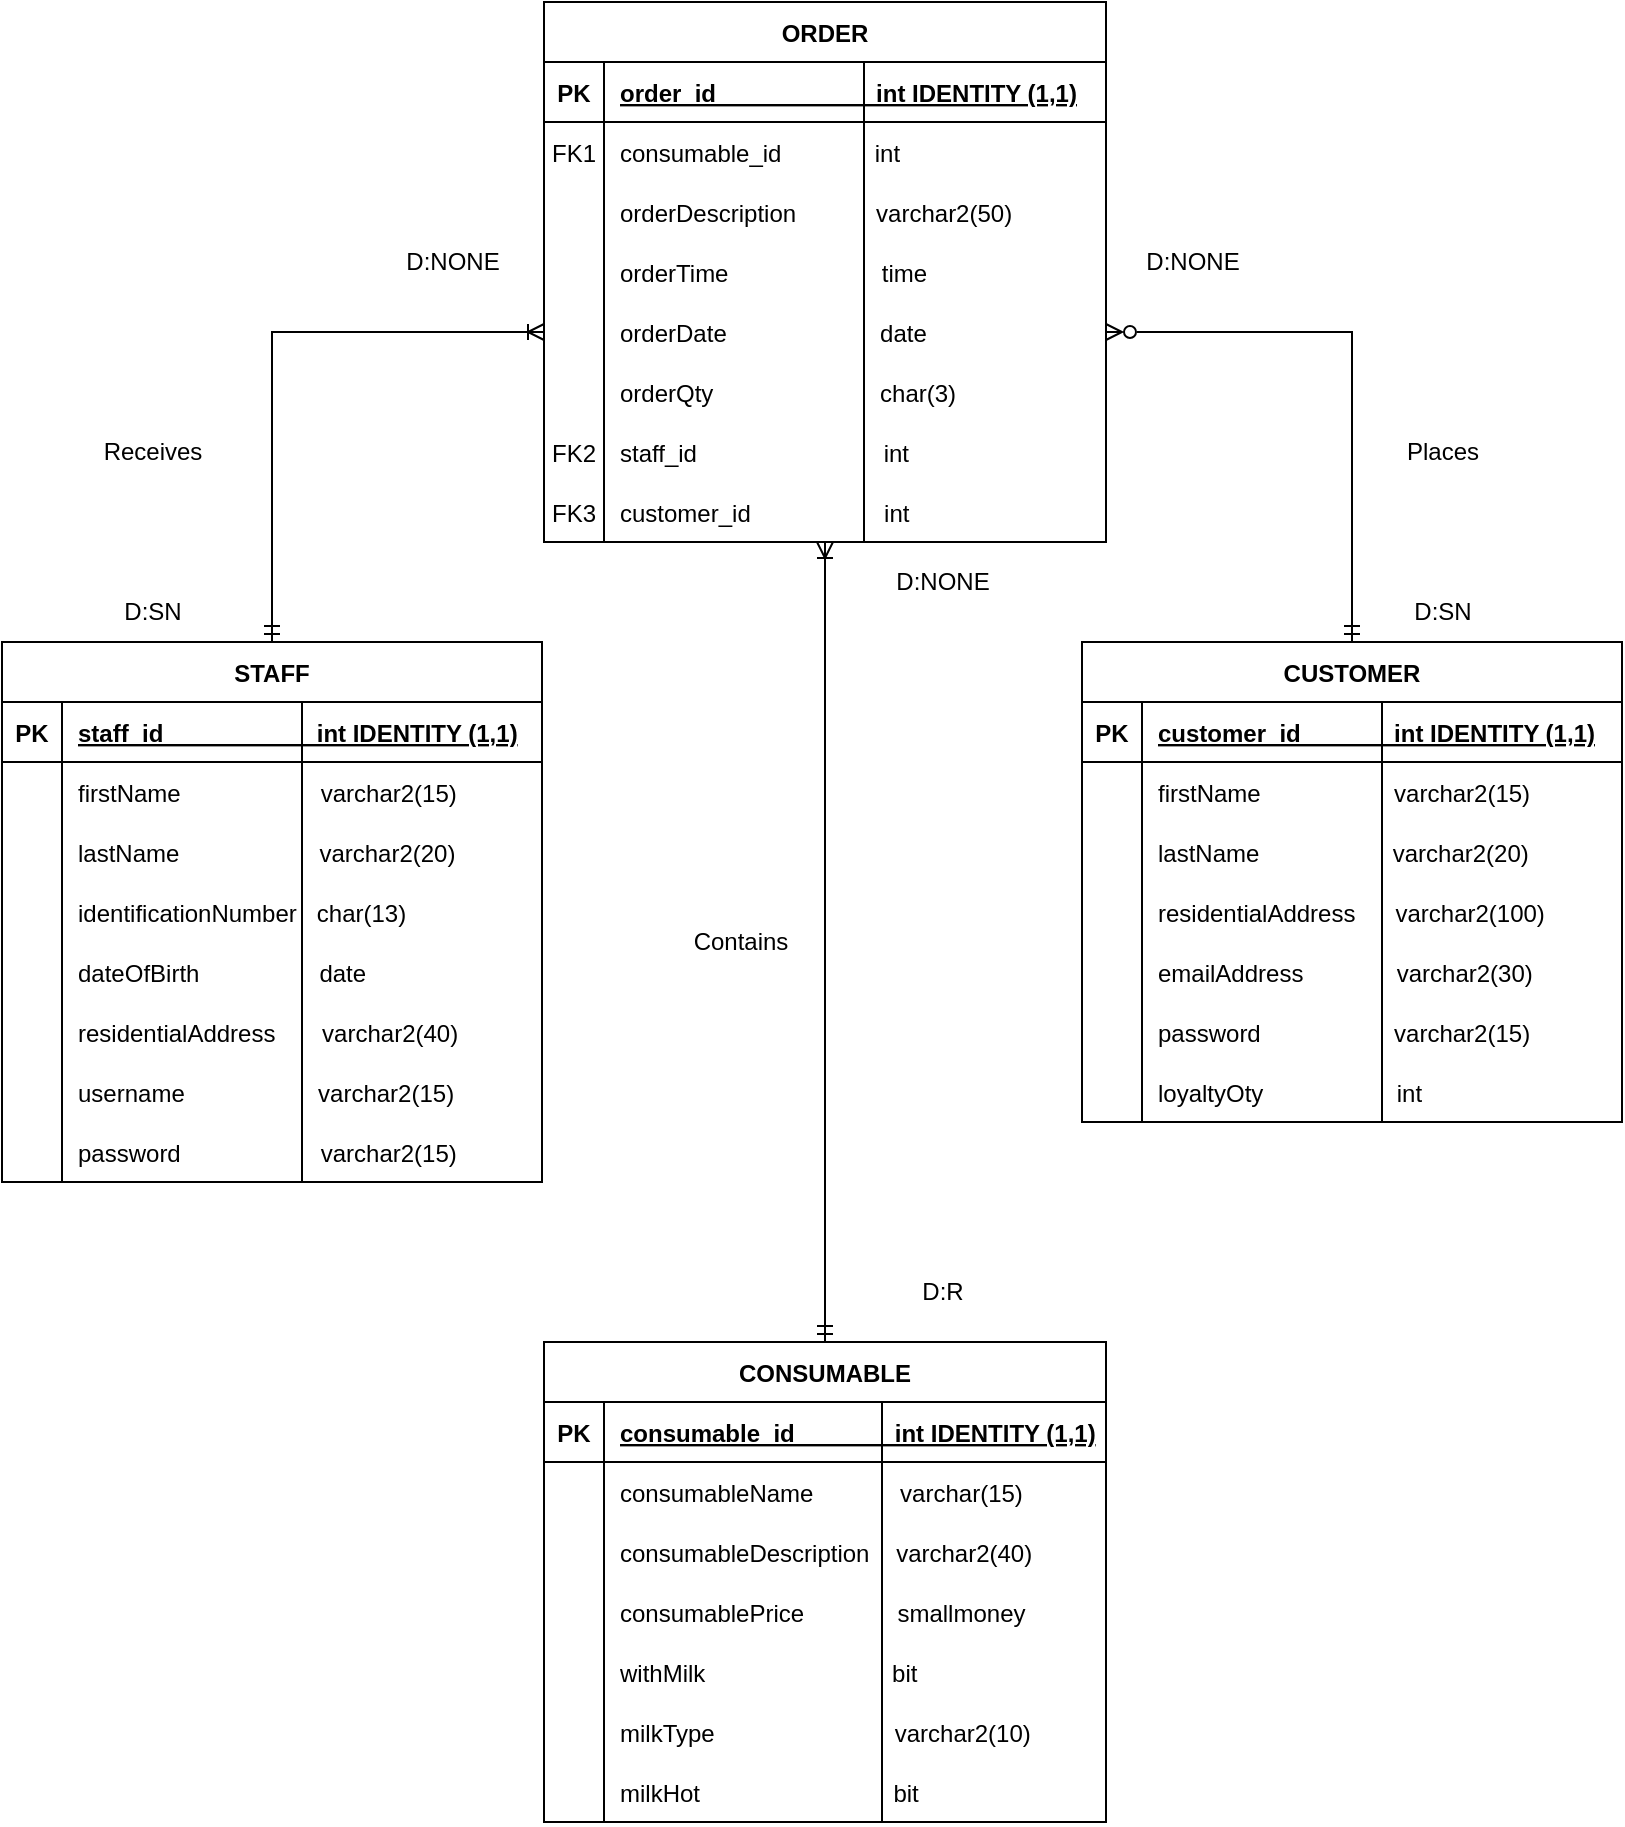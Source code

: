 <mxfile version="20.3.0" type="github">
  <diagram id="R2lEEEUBdFMjLlhIrx00" name="Page-1">
    <mxGraphModel dx="700" dy="744" grid="1" gridSize="10" guides="1" tooltips="1" connect="1" arrows="1" fold="1" page="1" pageScale="1" pageWidth="827" pageHeight="1169" math="0" shadow="0" extFonts="Permanent Marker^https://fonts.googleapis.com/css?family=Permanent+Marker">
      <root>
        <mxCell id="0" />
        <mxCell id="1" parent="0" />
        <mxCell id="C-vyLk0tnHw3VtMMgP7b-2" value="ORDER" style="shape=table;startSize=30;container=1;collapsible=1;childLayout=tableLayout;fixedRows=1;rowLines=0;fontStyle=1;align=center;resizeLast=1;" parent="1" vertex="1">
          <mxGeometry x="281" y="50" width="281" height="270" as="geometry" />
        </mxCell>
        <mxCell id="C-vyLk0tnHw3VtMMgP7b-3" value="" style="shape=partialRectangle;collapsible=0;dropTarget=0;pointerEvents=0;fillColor=none;points=[[0,0.5],[1,0.5]];portConstraint=eastwest;top=0;left=0;right=0;bottom=1;" parent="C-vyLk0tnHw3VtMMgP7b-2" vertex="1">
          <mxGeometry y="30" width="281" height="30" as="geometry" />
        </mxCell>
        <mxCell id="C-vyLk0tnHw3VtMMgP7b-4" value="PK" style="shape=partialRectangle;overflow=hidden;connectable=0;fillColor=none;top=0;left=0;bottom=0;right=0;fontStyle=1;" parent="C-vyLk0tnHw3VtMMgP7b-3" vertex="1">
          <mxGeometry width="30" height="30" as="geometry">
            <mxRectangle width="30" height="30" as="alternateBounds" />
          </mxGeometry>
        </mxCell>
        <mxCell id="C-vyLk0tnHw3VtMMgP7b-5" value="order_id                        int IDENTITY (1,1)" style="shape=partialRectangle;overflow=hidden;connectable=0;fillColor=none;top=0;left=0;bottom=0;right=0;align=left;spacingLeft=6;fontStyle=5;" parent="C-vyLk0tnHw3VtMMgP7b-3" vertex="1">
          <mxGeometry x="30" width="251" height="30" as="geometry">
            <mxRectangle width="251" height="30" as="alternateBounds" />
          </mxGeometry>
        </mxCell>
        <mxCell id="rXJjkNlgeT1oazVT6wxV-20" value="" style="shape=partialRectangle;collapsible=0;dropTarget=0;pointerEvents=0;fillColor=none;points=[[0,0.5],[1,0.5]];portConstraint=eastwest;top=0;left=0;right=0;bottom=0;" parent="C-vyLk0tnHw3VtMMgP7b-2" vertex="1">
          <mxGeometry y="60" width="281" height="30" as="geometry" />
        </mxCell>
        <mxCell id="rXJjkNlgeT1oazVT6wxV-21" value="FK1" style="shape=partialRectangle;overflow=hidden;connectable=0;fillColor=none;top=0;left=0;bottom=0;right=0;" parent="rXJjkNlgeT1oazVT6wxV-20" vertex="1">
          <mxGeometry width="30" height="30" as="geometry">
            <mxRectangle width="30" height="30" as="alternateBounds" />
          </mxGeometry>
        </mxCell>
        <mxCell id="rXJjkNlgeT1oazVT6wxV-22" value="consumable_id              int" style="shape=partialRectangle;overflow=hidden;connectable=0;fillColor=none;top=0;left=0;bottom=0;right=0;align=left;spacingLeft=6;" parent="rXJjkNlgeT1oazVT6wxV-20" vertex="1">
          <mxGeometry x="30" width="251" height="30" as="geometry">
            <mxRectangle width="251" height="30" as="alternateBounds" />
          </mxGeometry>
        </mxCell>
        <mxCell id="C-vyLk0tnHw3VtMMgP7b-9" value="" style="shape=partialRectangle;collapsible=0;dropTarget=0;pointerEvents=0;fillColor=none;points=[[0,0.5],[1,0.5]];portConstraint=eastwest;top=0;left=0;right=0;bottom=0;" parent="C-vyLk0tnHw3VtMMgP7b-2" vertex="1">
          <mxGeometry y="90" width="281" height="30" as="geometry" />
        </mxCell>
        <mxCell id="C-vyLk0tnHw3VtMMgP7b-10" value="" style="shape=partialRectangle;overflow=hidden;connectable=0;fillColor=none;top=0;left=0;bottom=0;right=0;" parent="C-vyLk0tnHw3VtMMgP7b-9" vertex="1">
          <mxGeometry width="30" height="30" as="geometry">
            <mxRectangle width="30" height="30" as="alternateBounds" />
          </mxGeometry>
        </mxCell>
        <mxCell id="C-vyLk0tnHw3VtMMgP7b-11" value="orderDescription            varchar2(50)" style="shape=partialRectangle;overflow=hidden;connectable=0;fillColor=none;top=0;left=0;bottom=0;right=0;align=left;spacingLeft=6;" parent="C-vyLk0tnHw3VtMMgP7b-9" vertex="1">
          <mxGeometry x="30" width="251" height="30" as="geometry">
            <mxRectangle width="251" height="30" as="alternateBounds" />
          </mxGeometry>
        </mxCell>
        <mxCell id="rXJjkNlgeT1oazVT6wxV-23" value="" style="shape=partialRectangle;collapsible=0;dropTarget=0;pointerEvents=0;fillColor=none;points=[[0,0.5],[1,0.5]];portConstraint=eastwest;top=0;left=0;right=0;bottom=0;" parent="C-vyLk0tnHw3VtMMgP7b-2" vertex="1">
          <mxGeometry y="120" width="281" height="30" as="geometry" />
        </mxCell>
        <mxCell id="rXJjkNlgeT1oazVT6wxV-24" value="" style="shape=partialRectangle;overflow=hidden;connectable=0;fillColor=none;top=0;left=0;bottom=0;right=0;" parent="rXJjkNlgeT1oazVT6wxV-23" vertex="1">
          <mxGeometry width="30" height="30" as="geometry">
            <mxRectangle width="30" height="30" as="alternateBounds" />
          </mxGeometry>
        </mxCell>
        <mxCell id="rXJjkNlgeT1oazVT6wxV-25" value="orderTime                       time" style="shape=partialRectangle;overflow=hidden;connectable=0;fillColor=none;top=0;left=0;bottom=0;right=0;align=left;spacingLeft=6;" parent="rXJjkNlgeT1oazVT6wxV-23" vertex="1">
          <mxGeometry x="30" width="251" height="30" as="geometry">
            <mxRectangle width="251" height="30" as="alternateBounds" />
          </mxGeometry>
        </mxCell>
        <mxCell id="rXJjkNlgeT1oazVT6wxV-26" value="" style="shape=partialRectangle;collapsible=0;dropTarget=0;pointerEvents=0;fillColor=none;points=[[0,0.5],[1,0.5]];portConstraint=eastwest;top=0;left=0;right=0;bottom=0;" parent="C-vyLk0tnHw3VtMMgP7b-2" vertex="1">
          <mxGeometry y="150" width="281" height="30" as="geometry" />
        </mxCell>
        <mxCell id="rXJjkNlgeT1oazVT6wxV-27" value="" style="shape=partialRectangle;overflow=hidden;connectable=0;fillColor=none;top=0;left=0;bottom=0;right=0;" parent="rXJjkNlgeT1oazVT6wxV-26" vertex="1">
          <mxGeometry width="30" height="30" as="geometry">
            <mxRectangle width="30" height="30" as="alternateBounds" />
          </mxGeometry>
        </mxCell>
        <mxCell id="rXJjkNlgeT1oazVT6wxV-28" value="orderDate                       date" style="shape=partialRectangle;overflow=hidden;connectable=0;fillColor=none;top=0;left=0;bottom=0;right=0;align=left;spacingLeft=6;" parent="rXJjkNlgeT1oazVT6wxV-26" vertex="1">
          <mxGeometry x="30" width="251" height="30" as="geometry">
            <mxRectangle width="251" height="30" as="alternateBounds" />
          </mxGeometry>
        </mxCell>
        <mxCell id="djyleWO3_LEUnzENpv7C-2" value="" style="endArrow=none;html=1;rounded=0;" parent="C-vyLk0tnHw3VtMMgP7b-2" edge="1">
          <mxGeometry width="50" height="50" relative="1" as="geometry">
            <mxPoint x="160" y="270" as="sourcePoint" />
            <mxPoint x="160" y="30" as="targetPoint" />
          </mxGeometry>
        </mxCell>
        <mxCell id="c-Iyfut3ORe0_TNUpHwP-1" value="" style="shape=partialRectangle;collapsible=0;dropTarget=0;pointerEvents=0;fillColor=none;points=[[0,0.5],[1,0.5]];portConstraint=eastwest;top=0;left=0;right=0;bottom=0;" parent="C-vyLk0tnHw3VtMMgP7b-2" vertex="1">
          <mxGeometry y="180" width="281" height="30" as="geometry" />
        </mxCell>
        <mxCell id="c-Iyfut3ORe0_TNUpHwP-2" value="" style="shape=partialRectangle;overflow=hidden;connectable=0;fillColor=none;top=0;left=0;bottom=0;right=0;" parent="c-Iyfut3ORe0_TNUpHwP-1" vertex="1">
          <mxGeometry width="30" height="30" as="geometry">
            <mxRectangle width="30" height="30" as="alternateBounds" />
          </mxGeometry>
        </mxCell>
        <mxCell id="c-Iyfut3ORe0_TNUpHwP-3" value="orderQty                         char(3)" style="shape=partialRectangle;overflow=hidden;connectable=0;fillColor=none;top=0;left=0;bottom=0;right=0;align=left;spacingLeft=6;" parent="c-Iyfut3ORe0_TNUpHwP-1" vertex="1">
          <mxGeometry x="30" width="251" height="30" as="geometry">
            <mxRectangle width="251" height="30" as="alternateBounds" />
          </mxGeometry>
        </mxCell>
        <mxCell id="rXJjkNlgeT1oazVT6wxV-17" value="" style="shape=partialRectangle;collapsible=0;dropTarget=0;pointerEvents=0;fillColor=none;points=[[0,0.5],[1,0.5]];portConstraint=eastwest;top=0;left=0;right=0;bottom=0;" parent="C-vyLk0tnHw3VtMMgP7b-2" vertex="1">
          <mxGeometry y="210" width="281" height="30" as="geometry" />
        </mxCell>
        <mxCell id="rXJjkNlgeT1oazVT6wxV-18" value="FK2" style="shape=partialRectangle;overflow=hidden;connectable=0;fillColor=none;top=0;left=0;bottom=0;right=0;" parent="rXJjkNlgeT1oazVT6wxV-17" vertex="1">
          <mxGeometry width="30" height="30" as="geometry">
            <mxRectangle width="30" height="30" as="alternateBounds" />
          </mxGeometry>
        </mxCell>
        <mxCell id="rXJjkNlgeT1oazVT6wxV-19" value="staff_id                            int" style="shape=partialRectangle;overflow=hidden;connectable=0;fillColor=none;top=0;left=0;bottom=0;right=0;align=left;spacingLeft=6;" parent="rXJjkNlgeT1oazVT6wxV-17" vertex="1">
          <mxGeometry x="30" width="251" height="30" as="geometry">
            <mxRectangle width="251" height="30" as="alternateBounds" />
          </mxGeometry>
        </mxCell>
        <mxCell id="C-vyLk0tnHw3VtMMgP7b-6" value="" style="shape=partialRectangle;collapsible=0;dropTarget=0;pointerEvents=0;fillColor=none;points=[[0,0.5],[1,0.5]];portConstraint=eastwest;top=0;left=0;right=0;bottom=0;" parent="C-vyLk0tnHw3VtMMgP7b-2" vertex="1">
          <mxGeometry y="240" width="281" height="30" as="geometry" />
        </mxCell>
        <mxCell id="C-vyLk0tnHw3VtMMgP7b-7" value="FK3" style="shape=partialRectangle;overflow=hidden;connectable=0;fillColor=none;top=0;left=0;bottom=0;right=0;" parent="C-vyLk0tnHw3VtMMgP7b-6" vertex="1">
          <mxGeometry width="30" height="30" as="geometry">
            <mxRectangle width="30" height="30" as="alternateBounds" />
          </mxGeometry>
        </mxCell>
        <mxCell id="C-vyLk0tnHw3VtMMgP7b-8" value="customer_id                    int" style="shape=partialRectangle;overflow=hidden;connectable=0;fillColor=none;top=0;left=0;bottom=0;right=0;align=left;spacingLeft=6;" parent="C-vyLk0tnHw3VtMMgP7b-6" vertex="1">
          <mxGeometry x="30" width="251" height="30" as="geometry">
            <mxRectangle width="251" height="30" as="alternateBounds" />
          </mxGeometry>
        </mxCell>
        <mxCell id="rXJjkNlgeT1oazVT6wxV-5" style="edgeStyle=orthogonalEdgeStyle;rounded=0;orthogonalLoop=1;jettySize=auto;html=1;entryX=0.5;entryY=1;entryDx=0;entryDy=0;endArrow=ERoneToMany;endFill=0;startArrow=ERmandOne;startFill=0;" parent="1" source="C-vyLk0tnHw3VtMMgP7b-13" target="C-vyLk0tnHw3VtMMgP7b-2" edge="1">
          <mxGeometry relative="1" as="geometry" />
        </mxCell>
        <mxCell id="C-vyLk0tnHw3VtMMgP7b-13" value="CONSUMABLE" style="shape=table;startSize=30;container=1;collapsible=1;childLayout=tableLayout;fixedRows=1;rowLines=0;fontStyle=1;align=center;resizeLast=1;" parent="1" vertex="1">
          <mxGeometry x="281" y="720" width="281" height="240" as="geometry" />
        </mxCell>
        <mxCell id="C-vyLk0tnHw3VtMMgP7b-14" value="" style="shape=partialRectangle;collapsible=0;dropTarget=0;pointerEvents=0;fillColor=none;points=[[0,0.5],[1,0.5]];portConstraint=eastwest;top=0;left=0;right=0;bottom=1;" parent="C-vyLk0tnHw3VtMMgP7b-13" vertex="1">
          <mxGeometry y="30" width="281" height="30" as="geometry" />
        </mxCell>
        <mxCell id="C-vyLk0tnHw3VtMMgP7b-15" value="PK" style="shape=partialRectangle;overflow=hidden;connectable=0;fillColor=none;top=0;left=0;bottom=0;right=0;fontStyle=1;" parent="C-vyLk0tnHw3VtMMgP7b-14" vertex="1">
          <mxGeometry width="30" height="30" as="geometry">
            <mxRectangle width="30" height="30" as="alternateBounds" />
          </mxGeometry>
        </mxCell>
        <mxCell id="C-vyLk0tnHw3VtMMgP7b-16" value="consumable_id               int IDENTITY (1,1)" style="shape=partialRectangle;overflow=hidden;connectable=0;fillColor=none;top=0;left=0;bottom=0;right=0;align=left;spacingLeft=6;fontStyle=5;" parent="C-vyLk0tnHw3VtMMgP7b-14" vertex="1">
          <mxGeometry x="30" width="251" height="30" as="geometry">
            <mxRectangle width="251" height="30" as="alternateBounds" />
          </mxGeometry>
        </mxCell>
        <mxCell id="rXJjkNlgeT1oazVT6wxV-99" value="" style="shape=partialRectangle;collapsible=0;dropTarget=0;pointerEvents=0;fillColor=none;points=[[0,0.5],[1,0.5]];portConstraint=eastwest;top=0;left=0;right=0;bottom=0;" parent="C-vyLk0tnHw3VtMMgP7b-13" vertex="1">
          <mxGeometry y="60" width="281" height="30" as="geometry" />
        </mxCell>
        <mxCell id="rXJjkNlgeT1oazVT6wxV-100" value="" style="shape=partialRectangle;overflow=hidden;connectable=0;fillColor=none;top=0;left=0;bottom=0;right=0;" parent="rXJjkNlgeT1oazVT6wxV-99" vertex="1">
          <mxGeometry width="30" height="30" as="geometry">
            <mxRectangle width="30" height="30" as="alternateBounds" />
          </mxGeometry>
        </mxCell>
        <mxCell id="rXJjkNlgeT1oazVT6wxV-101" value="consumableName             varchar(15)" style="shape=partialRectangle;overflow=hidden;connectable=0;fillColor=none;top=0;left=0;bottom=0;right=0;align=left;spacingLeft=6;" parent="rXJjkNlgeT1oazVT6wxV-99" vertex="1">
          <mxGeometry x="30" width="251" height="30" as="geometry">
            <mxRectangle width="251" height="30" as="alternateBounds" />
          </mxGeometry>
        </mxCell>
        <mxCell id="C-vyLk0tnHw3VtMMgP7b-20" value="" style="shape=partialRectangle;collapsible=0;dropTarget=0;pointerEvents=0;fillColor=none;points=[[0,0.5],[1,0.5]];portConstraint=eastwest;top=0;left=0;right=0;bottom=0;" parent="C-vyLk0tnHw3VtMMgP7b-13" vertex="1">
          <mxGeometry y="90" width="281" height="30" as="geometry" />
        </mxCell>
        <mxCell id="C-vyLk0tnHw3VtMMgP7b-21" value="" style="shape=partialRectangle;overflow=hidden;connectable=0;fillColor=none;top=0;left=0;bottom=0;right=0;" parent="C-vyLk0tnHw3VtMMgP7b-20" vertex="1">
          <mxGeometry width="30" height="30" as="geometry">
            <mxRectangle width="30" height="30" as="alternateBounds" />
          </mxGeometry>
        </mxCell>
        <mxCell id="C-vyLk0tnHw3VtMMgP7b-22" value="consumableDescription    varchar2(40)" style="shape=partialRectangle;overflow=hidden;connectable=0;fillColor=none;top=0;left=0;bottom=0;right=0;align=left;spacingLeft=6;" parent="C-vyLk0tnHw3VtMMgP7b-20" vertex="1">
          <mxGeometry x="30" width="251" height="30" as="geometry">
            <mxRectangle width="251" height="30" as="alternateBounds" />
          </mxGeometry>
        </mxCell>
        <mxCell id="rXJjkNlgeT1oazVT6wxV-78" value="" style="shape=partialRectangle;collapsible=0;dropTarget=0;pointerEvents=0;fillColor=none;points=[[0,0.5],[1,0.5]];portConstraint=eastwest;top=0;left=0;right=0;bottom=0;" parent="C-vyLk0tnHw3VtMMgP7b-13" vertex="1">
          <mxGeometry y="120" width="281" height="30" as="geometry" />
        </mxCell>
        <mxCell id="rXJjkNlgeT1oazVT6wxV-79" value="" style="shape=partialRectangle;overflow=hidden;connectable=0;fillColor=none;top=0;left=0;bottom=0;right=0;" parent="rXJjkNlgeT1oazVT6wxV-78" vertex="1">
          <mxGeometry width="30" height="30" as="geometry">
            <mxRectangle width="30" height="30" as="alternateBounds" />
          </mxGeometry>
        </mxCell>
        <mxCell id="rXJjkNlgeT1oazVT6wxV-80" value="consumablePrice              smallmoney" style="shape=partialRectangle;overflow=hidden;connectable=0;fillColor=none;top=0;left=0;bottom=0;right=0;align=left;spacingLeft=6;" parent="rXJjkNlgeT1oazVT6wxV-78" vertex="1">
          <mxGeometry x="30" width="251" height="30" as="geometry">
            <mxRectangle width="251" height="30" as="alternateBounds" />
          </mxGeometry>
        </mxCell>
        <mxCell id="rXJjkNlgeT1oazVT6wxV-90" value="" style="shape=partialRectangle;collapsible=0;dropTarget=0;pointerEvents=0;fillColor=none;points=[[0,0.5],[1,0.5]];portConstraint=eastwest;top=0;left=0;right=0;bottom=0;" parent="C-vyLk0tnHw3VtMMgP7b-13" vertex="1">
          <mxGeometry y="150" width="281" height="30" as="geometry" />
        </mxCell>
        <mxCell id="rXJjkNlgeT1oazVT6wxV-91" value="" style="shape=partialRectangle;overflow=hidden;connectable=0;fillColor=none;top=0;left=0;bottom=0;right=0;" parent="rXJjkNlgeT1oazVT6wxV-90" vertex="1">
          <mxGeometry width="30" height="30" as="geometry">
            <mxRectangle width="30" height="30" as="alternateBounds" />
          </mxGeometry>
        </mxCell>
        <mxCell id="rXJjkNlgeT1oazVT6wxV-92" value="withMilk                            bit" style="shape=partialRectangle;overflow=hidden;connectable=0;fillColor=none;top=0;left=0;bottom=0;right=0;align=left;spacingLeft=6;" parent="rXJjkNlgeT1oazVT6wxV-90" vertex="1">
          <mxGeometry x="30" width="251" height="30" as="geometry">
            <mxRectangle width="251" height="30" as="alternateBounds" />
          </mxGeometry>
        </mxCell>
        <mxCell id="rXJjkNlgeT1oazVT6wxV-93" value="" style="shape=partialRectangle;collapsible=0;dropTarget=0;pointerEvents=0;fillColor=none;points=[[0,0.5],[1,0.5]];portConstraint=eastwest;top=0;left=0;right=0;bottom=0;" parent="C-vyLk0tnHw3VtMMgP7b-13" vertex="1">
          <mxGeometry y="180" width="281" height="30" as="geometry" />
        </mxCell>
        <mxCell id="rXJjkNlgeT1oazVT6wxV-94" value="" style="shape=partialRectangle;overflow=hidden;connectable=0;fillColor=none;top=0;left=0;bottom=0;right=0;" parent="rXJjkNlgeT1oazVT6wxV-93" vertex="1">
          <mxGeometry width="30" height="30" as="geometry">
            <mxRectangle width="30" height="30" as="alternateBounds" />
          </mxGeometry>
        </mxCell>
        <mxCell id="rXJjkNlgeT1oazVT6wxV-95" value="milkType                           varchar2(10)" style="shape=partialRectangle;overflow=hidden;connectable=0;fillColor=none;top=0;left=0;bottom=0;right=0;align=left;spacingLeft=6;" parent="rXJjkNlgeT1oazVT6wxV-93" vertex="1">
          <mxGeometry x="30" width="251" height="30" as="geometry">
            <mxRectangle width="251" height="30" as="alternateBounds" />
          </mxGeometry>
        </mxCell>
        <mxCell id="rXJjkNlgeT1oazVT6wxV-96" value="" style="shape=partialRectangle;collapsible=0;dropTarget=0;pointerEvents=0;fillColor=none;points=[[0,0.5],[1,0.5]];portConstraint=eastwest;top=0;left=0;right=0;bottom=0;" parent="C-vyLk0tnHw3VtMMgP7b-13" vertex="1">
          <mxGeometry y="210" width="281" height="30" as="geometry" />
        </mxCell>
        <mxCell id="rXJjkNlgeT1oazVT6wxV-97" value="" style="shape=partialRectangle;overflow=hidden;connectable=0;fillColor=none;top=0;left=0;bottom=0;right=0;" parent="rXJjkNlgeT1oazVT6wxV-96" vertex="1">
          <mxGeometry width="30" height="30" as="geometry">
            <mxRectangle width="30" height="30" as="alternateBounds" />
          </mxGeometry>
        </mxCell>
        <mxCell id="rXJjkNlgeT1oazVT6wxV-98" value="milkHot                             bit" style="shape=partialRectangle;overflow=hidden;connectable=0;fillColor=none;top=0;left=0;bottom=0;right=0;align=left;spacingLeft=6;" parent="rXJjkNlgeT1oazVT6wxV-96" vertex="1">
          <mxGeometry x="30" width="251" height="30" as="geometry">
            <mxRectangle width="251" height="30" as="alternateBounds" />
          </mxGeometry>
        </mxCell>
        <mxCell id="C-vyLk0tnHw3VtMMgP7b-23" value="CUSTOMER" style="shape=table;startSize=30;container=1;collapsible=1;childLayout=tableLayout;fixedRows=1;rowLines=0;fontStyle=1;align=center;resizeLast=1;" parent="1" vertex="1">
          <mxGeometry x="550" y="370" width="270" height="240" as="geometry" />
        </mxCell>
        <mxCell id="C-vyLk0tnHw3VtMMgP7b-24" value="" style="shape=partialRectangle;collapsible=0;dropTarget=0;pointerEvents=0;fillColor=none;points=[[0,0.5],[1,0.5]];portConstraint=eastwest;top=0;left=0;right=0;bottom=1;" parent="C-vyLk0tnHw3VtMMgP7b-23" vertex="1">
          <mxGeometry y="30" width="270" height="30" as="geometry" />
        </mxCell>
        <mxCell id="C-vyLk0tnHw3VtMMgP7b-25" value="PK" style="shape=partialRectangle;overflow=hidden;connectable=0;fillColor=none;top=0;left=0;bottom=0;right=0;fontStyle=1;" parent="C-vyLk0tnHw3VtMMgP7b-24" vertex="1">
          <mxGeometry width="30" height="30" as="geometry">
            <mxRectangle width="30" height="30" as="alternateBounds" />
          </mxGeometry>
        </mxCell>
        <mxCell id="C-vyLk0tnHw3VtMMgP7b-26" value="customer_id              int IDENTITY (1,1)" style="shape=partialRectangle;overflow=hidden;connectable=0;fillColor=none;top=0;left=0;bottom=0;right=0;align=left;spacingLeft=6;fontStyle=5;" parent="C-vyLk0tnHw3VtMMgP7b-24" vertex="1">
          <mxGeometry x="30" width="240" height="30" as="geometry">
            <mxRectangle width="240" height="30" as="alternateBounds" />
          </mxGeometry>
        </mxCell>
        <mxCell id="rXJjkNlgeT1oazVT6wxV-29" value="" style="shape=partialRectangle;collapsible=0;dropTarget=0;pointerEvents=0;fillColor=none;points=[[0,0.5],[1,0.5]];portConstraint=eastwest;top=0;left=0;right=0;bottom=0;" parent="C-vyLk0tnHw3VtMMgP7b-23" vertex="1">
          <mxGeometry y="60" width="270" height="30" as="geometry" />
        </mxCell>
        <mxCell id="rXJjkNlgeT1oazVT6wxV-30" value="" style="shape=partialRectangle;overflow=hidden;connectable=0;fillColor=none;top=0;left=0;bottom=0;right=0;" parent="rXJjkNlgeT1oazVT6wxV-29" vertex="1">
          <mxGeometry width="30" height="30" as="geometry">
            <mxRectangle width="30" height="30" as="alternateBounds" />
          </mxGeometry>
        </mxCell>
        <mxCell id="rXJjkNlgeT1oazVT6wxV-31" value="firstName                    varchar2(15)" style="shape=partialRectangle;overflow=hidden;connectable=0;fillColor=none;top=0;left=0;bottom=0;right=0;align=left;spacingLeft=6;" parent="rXJjkNlgeT1oazVT6wxV-29" vertex="1">
          <mxGeometry x="30" width="240" height="30" as="geometry">
            <mxRectangle width="240" height="30" as="alternateBounds" />
          </mxGeometry>
        </mxCell>
        <mxCell id="rXJjkNlgeT1oazVT6wxV-32" value="" style="shape=partialRectangle;collapsible=0;dropTarget=0;pointerEvents=0;fillColor=none;points=[[0,0.5],[1,0.5]];portConstraint=eastwest;top=0;left=0;right=0;bottom=0;" parent="C-vyLk0tnHw3VtMMgP7b-23" vertex="1">
          <mxGeometry y="90" width="270" height="30" as="geometry" />
        </mxCell>
        <mxCell id="rXJjkNlgeT1oazVT6wxV-33" value="" style="shape=partialRectangle;overflow=hidden;connectable=0;fillColor=none;top=0;left=0;bottom=0;right=0;" parent="rXJjkNlgeT1oazVT6wxV-32" vertex="1">
          <mxGeometry width="30" height="30" as="geometry">
            <mxRectangle width="30" height="30" as="alternateBounds" />
          </mxGeometry>
        </mxCell>
        <mxCell id="rXJjkNlgeT1oazVT6wxV-34" value="lastName                    varchar2(20)" style="shape=partialRectangle;overflow=hidden;connectable=0;fillColor=none;top=0;left=0;bottom=0;right=0;align=left;spacingLeft=6;" parent="rXJjkNlgeT1oazVT6wxV-32" vertex="1">
          <mxGeometry x="30" width="240" height="30" as="geometry">
            <mxRectangle width="240" height="30" as="alternateBounds" />
          </mxGeometry>
        </mxCell>
        <mxCell id="rXJjkNlgeT1oazVT6wxV-48" value="" style="shape=partialRectangle;collapsible=0;dropTarget=0;pointerEvents=0;fillColor=none;points=[[0,0.5],[1,0.5]];portConstraint=eastwest;top=0;left=0;right=0;bottom=0;" parent="C-vyLk0tnHw3VtMMgP7b-23" vertex="1">
          <mxGeometry y="120" width="270" height="30" as="geometry" />
        </mxCell>
        <mxCell id="rXJjkNlgeT1oazVT6wxV-49" value="" style="shape=partialRectangle;overflow=hidden;connectable=0;fillColor=none;top=0;left=0;bottom=0;right=0;" parent="rXJjkNlgeT1oazVT6wxV-48" vertex="1">
          <mxGeometry width="30" height="30" as="geometry">
            <mxRectangle width="30" height="30" as="alternateBounds" />
          </mxGeometry>
        </mxCell>
        <mxCell id="rXJjkNlgeT1oazVT6wxV-50" value="residentialAddress      varchar2(100)" style="shape=partialRectangle;overflow=hidden;connectable=0;fillColor=none;top=0;left=0;bottom=0;right=0;align=left;spacingLeft=6;" parent="rXJjkNlgeT1oazVT6wxV-48" vertex="1">
          <mxGeometry x="30" width="240" height="30" as="geometry">
            <mxRectangle width="240" height="30" as="alternateBounds" />
          </mxGeometry>
        </mxCell>
        <mxCell id="rXJjkNlgeT1oazVT6wxV-51" value="" style="shape=partialRectangle;collapsible=0;dropTarget=0;pointerEvents=0;fillColor=none;points=[[0,0.5],[1,0.5]];portConstraint=eastwest;top=0;left=0;right=0;bottom=0;" parent="C-vyLk0tnHw3VtMMgP7b-23" vertex="1">
          <mxGeometry y="150" width="270" height="30" as="geometry" />
        </mxCell>
        <mxCell id="rXJjkNlgeT1oazVT6wxV-52" value="" style="shape=partialRectangle;overflow=hidden;connectable=0;fillColor=none;top=0;left=0;bottom=0;right=0;" parent="rXJjkNlgeT1oazVT6wxV-51" vertex="1">
          <mxGeometry width="30" height="30" as="geometry">
            <mxRectangle width="30" height="30" as="alternateBounds" />
          </mxGeometry>
        </mxCell>
        <mxCell id="rXJjkNlgeT1oazVT6wxV-53" value="emailAddress              varchar2(30)" style="shape=partialRectangle;overflow=hidden;connectable=0;fillColor=none;top=0;left=0;bottom=0;right=0;align=left;spacingLeft=6;" parent="rXJjkNlgeT1oazVT6wxV-51" vertex="1">
          <mxGeometry x="30" width="240" height="30" as="geometry">
            <mxRectangle width="240" height="30" as="alternateBounds" />
          </mxGeometry>
        </mxCell>
        <mxCell id="rXJjkNlgeT1oazVT6wxV-54" value="" style="shape=partialRectangle;collapsible=0;dropTarget=0;pointerEvents=0;fillColor=none;points=[[0,0.5],[1,0.5]];portConstraint=eastwest;top=0;left=0;right=0;bottom=0;" parent="C-vyLk0tnHw3VtMMgP7b-23" vertex="1">
          <mxGeometry y="180" width="270" height="30" as="geometry" />
        </mxCell>
        <mxCell id="rXJjkNlgeT1oazVT6wxV-55" value="" style="shape=partialRectangle;overflow=hidden;connectable=0;fillColor=none;top=0;left=0;bottom=0;right=0;" parent="rXJjkNlgeT1oazVT6wxV-54" vertex="1">
          <mxGeometry width="30" height="30" as="geometry">
            <mxRectangle width="30" height="30" as="alternateBounds" />
          </mxGeometry>
        </mxCell>
        <mxCell id="rXJjkNlgeT1oazVT6wxV-56" value="password                    varchar2(15)" style="shape=partialRectangle;overflow=hidden;connectable=0;fillColor=none;top=0;left=0;bottom=0;right=0;align=left;spacingLeft=6;" parent="rXJjkNlgeT1oazVT6wxV-54" vertex="1">
          <mxGeometry x="30" width="240" height="30" as="geometry">
            <mxRectangle width="240" height="30" as="alternateBounds" />
          </mxGeometry>
        </mxCell>
        <mxCell id="rXJjkNlgeT1oazVT6wxV-57" value="" style="shape=partialRectangle;collapsible=0;dropTarget=0;pointerEvents=0;fillColor=none;points=[[0,0.5],[1,0.5]];portConstraint=eastwest;top=0;left=0;right=0;bottom=0;" parent="C-vyLk0tnHw3VtMMgP7b-23" vertex="1">
          <mxGeometry y="210" width="270" height="30" as="geometry" />
        </mxCell>
        <mxCell id="rXJjkNlgeT1oazVT6wxV-58" value="" style="shape=partialRectangle;overflow=hidden;connectable=0;fillColor=none;top=0;left=0;bottom=0;right=0;" parent="rXJjkNlgeT1oazVT6wxV-57" vertex="1">
          <mxGeometry width="30" height="30" as="geometry">
            <mxRectangle width="30" height="30" as="alternateBounds" />
          </mxGeometry>
        </mxCell>
        <mxCell id="rXJjkNlgeT1oazVT6wxV-59" value="loyaltyOty                    int" style="shape=partialRectangle;overflow=hidden;connectable=0;fillColor=none;top=0;left=0;bottom=0;right=0;align=left;spacingLeft=6;" parent="rXJjkNlgeT1oazVT6wxV-57" vertex="1">
          <mxGeometry x="30" width="240" height="30" as="geometry">
            <mxRectangle width="240" height="30" as="alternateBounds" />
          </mxGeometry>
        </mxCell>
        <mxCell id="rXJjkNlgeT1oazVT6wxV-6" value="STAFF" style="shape=table;startSize=30;container=1;collapsible=1;childLayout=tableLayout;fixedRows=1;rowLines=0;fontStyle=1;align=center;resizeLast=1;" parent="1" vertex="1">
          <mxGeometry x="10" y="370" width="270" height="270" as="geometry" />
        </mxCell>
        <mxCell id="rXJjkNlgeT1oazVT6wxV-7" value="" style="shape=partialRectangle;collapsible=0;dropTarget=0;pointerEvents=0;fillColor=none;points=[[0,0.5],[1,0.5]];portConstraint=eastwest;top=0;left=0;right=0;bottom=1;" parent="rXJjkNlgeT1oazVT6wxV-6" vertex="1">
          <mxGeometry y="30" width="270" height="30" as="geometry" />
        </mxCell>
        <mxCell id="rXJjkNlgeT1oazVT6wxV-8" value="PK" style="shape=partialRectangle;overflow=hidden;connectable=0;fillColor=none;top=0;left=0;bottom=0;right=0;fontStyle=1;" parent="rXJjkNlgeT1oazVT6wxV-7" vertex="1">
          <mxGeometry width="30" height="30" as="geometry">
            <mxRectangle width="30" height="30" as="alternateBounds" />
          </mxGeometry>
        </mxCell>
        <mxCell id="rXJjkNlgeT1oazVT6wxV-9" value="staff_id                       int IDENTITY (1,1)" style="shape=partialRectangle;overflow=hidden;connectable=0;fillColor=none;top=0;left=0;bottom=0;right=0;align=left;spacingLeft=6;fontStyle=5;" parent="rXJjkNlgeT1oazVT6wxV-7" vertex="1">
          <mxGeometry x="30" width="240" height="30" as="geometry">
            <mxRectangle width="240" height="30" as="alternateBounds" />
          </mxGeometry>
        </mxCell>
        <mxCell id="rXJjkNlgeT1oazVT6wxV-13" value="" style="shape=partialRectangle;collapsible=0;dropTarget=0;pointerEvents=0;fillColor=none;points=[[0,0.5],[1,0.5]];portConstraint=eastwest;top=0;left=0;right=0;bottom=0;" parent="rXJjkNlgeT1oazVT6wxV-6" vertex="1">
          <mxGeometry y="60" width="270" height="30" as="geometry" />
        </mxCell>
        <mxCell id="rXJjkNlgeT1oazVT6wxV-14" value="" style="shape=partialRectangle;overflow=hidden;connectable=0;fillColor=none;top=0;left=0;bottom=0;right=0;" parent="rXJjkNlgeT1oazVT6wxV-13" vertex="1">
          <mxGeometry width="30" height="30" as="geometry">
            <mxRectangle width="30" height="30" as="alternateBounds" />
          </mxGeometry>
        </mxCell>
        <mxCell id="rXJjkNlgeT1oazVT6wxV-15" value="firstName                     varchar2(15)" style="shape=partialRectangle;overflow=hidden;connectable=0;fillColor=none;top=0;left=0;bottom=0;right=0;align=left;spacingLeft=6;" parent="rXJjkNlgeT1oazVT6wxV-13" vertex="1">
          <mxGeometry x="30" width="240" height="30" as="geometry">
            <mxRectangle width="240" height="30" as="alternateBounds" />
          </mxGeometry>
        </mxCell>
        <mxCell id="rXJjkNlgeT1oazVT6wxV-60" value="" style="shape=partialRectangle;collapsible=0;dropTarget=0;pointerEvents=0;fillColor=none;points=[[0,0.5],[1,0.5]];portConstraint=eastwest;top=0;left=0;right=0;bottom=0;" parent="rXJjkNlgeT1oazVT6wxV-6" vertex="1">
          <mxGeometry y="90" width="270" height="30" as="geometry" />
        </mxCell>
        <mxCell id="rXJjkNlgeT1oazVT6wxV-61" value="" style="shape=partialRectangle;overflow=hidden;connectable=0;fillColor=none;top=0;left=0;bottom=0;right=0;" parent="rXJjkNlgeT1oazVT6wxV-60" vertex="1">
          <mxGeometry width="30" height="30" as="geometry">
            <mxRectangle width="30" height="30" as="alternateBounds" />
          </mxGeometry>
        </mxCell>
        <mxCell id="rXJjkNlgeT1oazVT6wxV-62" value="lastName                     varchar2(20)" style="shape=partialRectangle;overflow=hidden;connectable=0;fillColor=none;top=0;left=0;bottom=0;right=0;align=left;spacingLeft=6;" parent="rXJjkNlgeT1oazVT6wxV-60" vertex="1">
          <mxGeometry x="30" width="240" height="30" as="geometry">
            <mxRectangle width="240" height="30" as="alternateBounds" />
          </mxGeometry>
        </mxCell>
        <mxCell id="rXJjkNlgeT1oazVT6wxV-63" value="" style="shape=partialRectangle;collapsible=0;dropTarget=0;pointerEvents=0;fillColor=none;points=[[0,0.5],[1,0.5]];portConstraint=eastwest;top=0;left=0;right=0;bottom=0;" parent="rXJjkNlgeT1oazVT6wxV-6" vertex="1">
          <mxGeometry y="120" width="270" height="30" as="geometry" />
        </mxCell>
        <mxCell id="rXJjkNlgeT1oazVT6wxV-64" value="" style="shape=partialRectangle;overflow=hidden;connectable=0;fillColor=none;top=0;left=0;bottom=0;right=0;" parent="rXJjkNlgeT1oazVT6wxV-63" vertex="1">
          <mxGeometry width="30" height="30" as="geometry">
            <mxRectangle width="30" height="30" as="alternateBounds" />
          </mxGeometry>
        </mxCell>
        <mxCell id="rXJjkNlgeT1oazVT6wxV-65" value="identificationNumber   char(13)" style="shape=partialRectangle;overflow=hidden;connectable=0;fillColor=none;top=0;left=0;bottom=0;right=0;align=left;spacingLeft=6;" parent="rXJjkNlgeT1oazVT6wxV-63" vertex="1">
          <mxGeometry x="30" width="240" height="30" as="geometry">
            <mxRectangle width="240" height="30" as="alternateBounds" />
          </mxGeometry>
        </mxCell>
        <mxCell id="rXJjkNlgeT1oazVT6wxV-66" value="" style="shape=partialRectangle;collapsible=0;dropTarget=0;pointerEvents=0;fillColor=none;points=[[0,0.5],[1,0.5]];portConstraint=eastwest;top=0;left=0;right=0;bottom=0;" parent="rXJjkNlgeT1oazVT6wxV-6" vertex="1">
          <mxGeometry y="150" width="270" height="30" as="geometry" />
        </mxCell>
        <mxCell id="rXJjkNlgeT1oazVT6wxV-67" value="" style="shape=partialRectangle;overflow=hidden;connectable=0;fillColor=none;top=0;left=0;bottom=0;right=0;" parent="rXJjkNlgeT1oazVT6wxV-66" vertex="1">
          <mxGeometry width="30" height="30" as="geometry">
            <mxRectangle width="30" height="30" as="alternateBounds" />
          </mxGeometry>
        </mxCell>
        <mxCell id="rXJjkNlgeT1oazVT6wxV-68" value="dateOfBirth                  date" style="shape=partialRectangle;overflow=hidden;connectable=0;fillColor=none;top=0;left=0;bottom=0;right=0;align=left;spacingLeft=6;" parent="rXJjkNlgeT1oazVT6wxV-66" vertex="1">
          <mxGeometry x="30" width="240" height="30" as="geometry">
            <mxRectangle width="240" height="30" as="alternateBounds" />
          </mxGeometry>
        </mxCell>
        <mxCell id="rXJjkNlgeT1oazVT6wxV-69" value="" style="shape=partialRectangle;collapsible=0;dropTarget=0;pointerEvents=0;fillColor=none;points=[[0,0.5],[1,0.5]];portConstraint=eastwest;top=0;left=0;right=0;bottom=0;" parent="rXJjkNlgeT1oazVT6wxV-6" vertex="1">
          <mxGeometry y="180" width="270" height="30" as="geometry" />
        </mxCell>
        <mxCell id="rXJjkNlgeT1oazVT6wxV-70" value="" style="shape=partialRectangle;overflow=hidden;connectable=0;fillColor=none;top=0;left=0;bottom=0;right=0;" parent="rXJjkNlgeT1oazVT6wxV-69" vertex="1">
          <mxGeometry width="30" height="30" as="geometry">
            <mxRectangle width="30" height="30" as="alternateBounds" />
          </mxGeometry>
        </mxCell>
        <mxCell id="rXJjkNlgeT1oazVT6wxV-71" value="residentialAddress       varchar2(40)" style="shape=partialRectangle;overflow=hidden;connectable=0;fillColor=none;top=0;left=0;bottom=0;right=0;align=left;spacingLeft=6;" parent="rXJjkNlgeT1oazVT6wxV-69" vertex="1">
          <mxGeometry x="30" width="240" height="30" as="geometry">
            <mxRectangle width="240" height="30" as="alternateBounds" />
          </mxGeometry>
        </mxCell>
        <mxCell id="rXJjkNlgeT1oazVT6wxV-72" value="" style="shape=partialRectangle;collapsible=0;dropTarget=0;pointerEvents=0;fillColor=none;points=[[0,0.5],[1,0.5]];portConstraint=eastwest;top=0;left=0;right=0;bottom=0;" parent="rXJjkNlgeT1oazVT6wxV-6" vertex="1">
          <mxGeometry y="210" width="270" height="30" as="geometry" />
        </mxCell>
        <mxCell id="rXJjkNlgeT1oazVT6wxV-73" value="" style="shape=partialRectangle;overflow=hidden;connectable=0;fillColor=none;top=0;left=0;bottom=0;right=0;" parent="rXJjkNlgeT1oazVT6wxV-72" vertex="1">
          <mxGeometry width="30" height="30" as="geometry">
            <mxRectangle width="30" height="30" as="alternateBounds" />
          </mxGeometry>
        </mxCell>
        <mxCell id="rXJjkNlgeT1oazVT6wxV-74" value="username                    varchar2(15)" style="shape=partialRectangle;overflow=hidden;connectable=0;fillColor=none;top=0;left=0;bottom=0;right=0;align=left;spacingLeft=6;" parent="rXJjkNlgeT1oazVT6wxV-72" vertex="1">
          <mxGeometry x="30" width="240" height="30" as="geometry">
            <mxRectangle width="240" height="30" as="alternateBounds" />
          </mxGeometry>
        </mxCell>
        <mxCell id="rXJjkNlgeT1oazVT6wxV-75" value="" style="shape=partialRectangle;collapsible=0;dropTarget=0;pointerEvents=0;fillColor=none;points=[[0,0.5],[1,0.5]];portConstraint=eastwest;top=0;left=0;right=0;bottom=0;" parent="rXJjkNlgeT1oazVT6wxV-6" vertex="1">
          <mxGeometry y="240" width="270" height="30" as="geometry" />
        </mxCell>
        <mxCell id="rXJjkNlgeT1oazVT6wxV-76" value="" style="shape=partialRectangle;overflow=hidden;connectable=0;fillColor=none;top=0;left=0;bottom=0;right=0;" parent="rXJjkNlgeT1oazVT6wxV-75" vertex="1">
          <mxGeometry width="30" height="30" as="geometry">
            <mxRectangle width="30" height="30" as="alternateBounds" />
          </mxGeometry>
        </mxCell>
        <mxCell id="rXJjkNlgeT1oazVT6wxV-77" value="password                     varchar2(15)" style="shape=partialRectangle;overflow=hidden;connectable=0;fillColor=none;top=0;left=0;bottom=0;right=0;align=left;spacingLeft=6;" parent="rXJjkNlgeT1oazVT6wxV-75" vertex="1">
          <mxGeometry x="30" width="240" height="30" as="geometry">
            <mxRectangle width="240" height="30" as="alternateBounds" />
          </mxGeometry>
        </mxCell>
        <mxCell id="rXJjkNlgeT1oazVT6wxV-16" style="edgeStyle=orthogonalEdgeStyle;rounded=0;orthogonalLoop=1;jettySize=auto;html=1;exitX=0.5;exitY=0;exitDx=0;exitDy=0;startArrow=ERmandOne;startFill=0;endArrow=ERoneToMany;endFill=0;entryX=0;entryY=0.5;entryDx=0;entryDy=0;" parent="1" source="rXJjkNlgeT1oazVT6wxV-6" target="rXJjkNlgeT1oazVT6wxV-26" edge="1">
          <mxGeometry relative="1" as="geometry">
            <mxPoint x="290" y="280" as="targetPoint" />
          </mxGeometry>
        </mxCell>
        <mxCell id="rXJjkNlgeT1oazVT6wxV-102" style="edgeStyle=orthogonalEdgeStyle;rounded=0;orthogonalLoop=1;jettySize=auto;html=1;exitX=0.5;exitY=0;exitDx=0;exitDy=0;startArrow=ERmandOne;startFill=0;endArrow=ERzeroToMany;endFill=0;entryX=1;entryY=0.5;entryDx=0;entryDy=0;" parent="1" source="C-vyLk0tnHw3VtMMgP7b-23" target="rXJjkNlgeT1oazVT6wxV-26" edge="1">
          <mxGeometry relative="1" as="geometry">
            <mxPoint x="490" y="320" as="targetPoint" />
          </mxGeometry>
        </mxCell>
        <mxCell id="djyleWO3_LEUnzENpv7C-3" value="" style="endArrow=none;html=1;rounded=0;" parent="1" edge="1">
          <mxGeometry width="50" height="50" relative="1" as="geometry">
            <mxPoint x="160" y="640" as="sourcePoint" />
            <mxPoint x="160" y="400" as="targetPoint" />
          </mxGeometry>
        </mxCell>
        <mxCell id="djyleWO3_LEUnzENpv7C-4" value="" style="endArrow=none;html=1;rounded=0;" parent="1" edge="1">
          <mxGeometry width="50" height="50" relative="1" as="geometry">
            <mxPoint x="700" y="610" as="sourcePoint" />
            <mxPoint x="700" y="400" as="targetPoint" />
          </mxGeometry>
        </mxCell>
        <mxCell id="djyleWO3_LEUnzENpv7C-5" value="" style="endArrow=none;html=1;rounded=0;" parent="1" edge="1">
          <mxGeometry width="50" height="50" relative="1" as="geometry">
            <mxPoint x="450" y="960" as="sourcePoint" />
            <mxPoint x="450" y="750" as="targetPoint" />
          </mxGeometry>
        </mxCell>
        <mxCell id="djyleWO3_LEUnzENpv7C-7" value="Receives" style="text;html=1;align=center;verticalAlign=middle;resizable=0;points=[];autosize=1;strokeColor=none;fillColor=none;" parent="1" vertex="1">
          <mxGeometry x="50" y="260" width="70" height="30" as="geometry" />
        </mxCell>
        <mxCell id="djyleWO3_LEUnzENpv7C-8" value="Places" style="text;html=1;align=center;verticalAlign=middle;resizable=0;points=[];autosize=1;strokeColor=none;fillColor=none;" parent="1" vertex="1">
          <mxGeometry x="700" y="260" width="60" height="30" as="geometry" />
        </mxCell>
        <mxCell id="djyleWO3_LEUnzENpv7C-9" value="Contains" style="text;html=1;align=center;verticalAlign=middle;resizable=0;points=[];autosize=1;strokeColor=none;fillColor=none;" parent="1" vertex="1">
          <mxGeometry x="344" y="505" width="70" height="30" as="geometry" />
        </mxCell>
        <mxCell id="djyleWO3_LEUnzENpv7C-10" value="D:SN" style="text;html=1;align=center;verticalAlign=middle;resizable=0;points=[];autosize=1;strokeColor=none;fillColor=none;" parent="1" vertex="1">
          <mxGeometry x="705" y="340" width="50" height="30" as="geometry" />
        </mxCell>
        <mxCell id="djyleWO3_LEUnzENpv7C-11" value="D:SN" style="text;html=1;align=center;verticalAlign=middle;resizable=0;points=[];autosize=1;strokeColor=none;fillColor=none;" parent="1" vertex="1">
          <mxGeometry x="60" y="340" width="50" height="30" as="geometry" />
        </mxCell>
        <mxCell id="djyleWO3_LEUnzENpv7C-12" value="D:NONE" style="text;html=1;align=center;verticalAlign=middle;resizable=0;points=[];autosize=1;strokeColor=none;fillColor=none;" parent="1" vertex="1">
          <mxGeometry x="200" y="165" width="70" height="30" as="geometry" />
        </mxCell>
        <mxCell id="djyleWO3_LEUnzENpv7C-13" value="D:NONE" style="text;html=1;align=center;verticalAlign=middle;resizable=0;points=[];autosize=1;strokeColor=none;fillColor=none;" parent="1" vertex="1">
          <mxGeometry x="570" y="165" width="70" height="30" as="geometry" />
        </mxCell>
        <mxCell id="djyleWO3_LEUnzENpv7C-14" value="D:R" style="text;html=1;align=center;verticalAlign=middle;resizable=0;points=[];autosize=1;strokeColor=none;fillColor=none;" parent="1" vertex="1">
          <mxGeometry x="460" y="680" width="40" height="30" as="geometry" />
        </mxCell>
        <mxCell id="djyleWO3_LEUnzENpv7C-15" value="D:NONE" style="text;html=1;align=center;verticalAlign=middle;resizable=0;points=[];autosize=1;strokeColor=none;fillColor=none;" parent="1" vertex="1">
          <mxGeometry x="445" y="325" width="70" height="30" as="geometry" />
        </mxCell>
      </root>
    </mxGraphModel>
  </diagram>
</mxfile>
